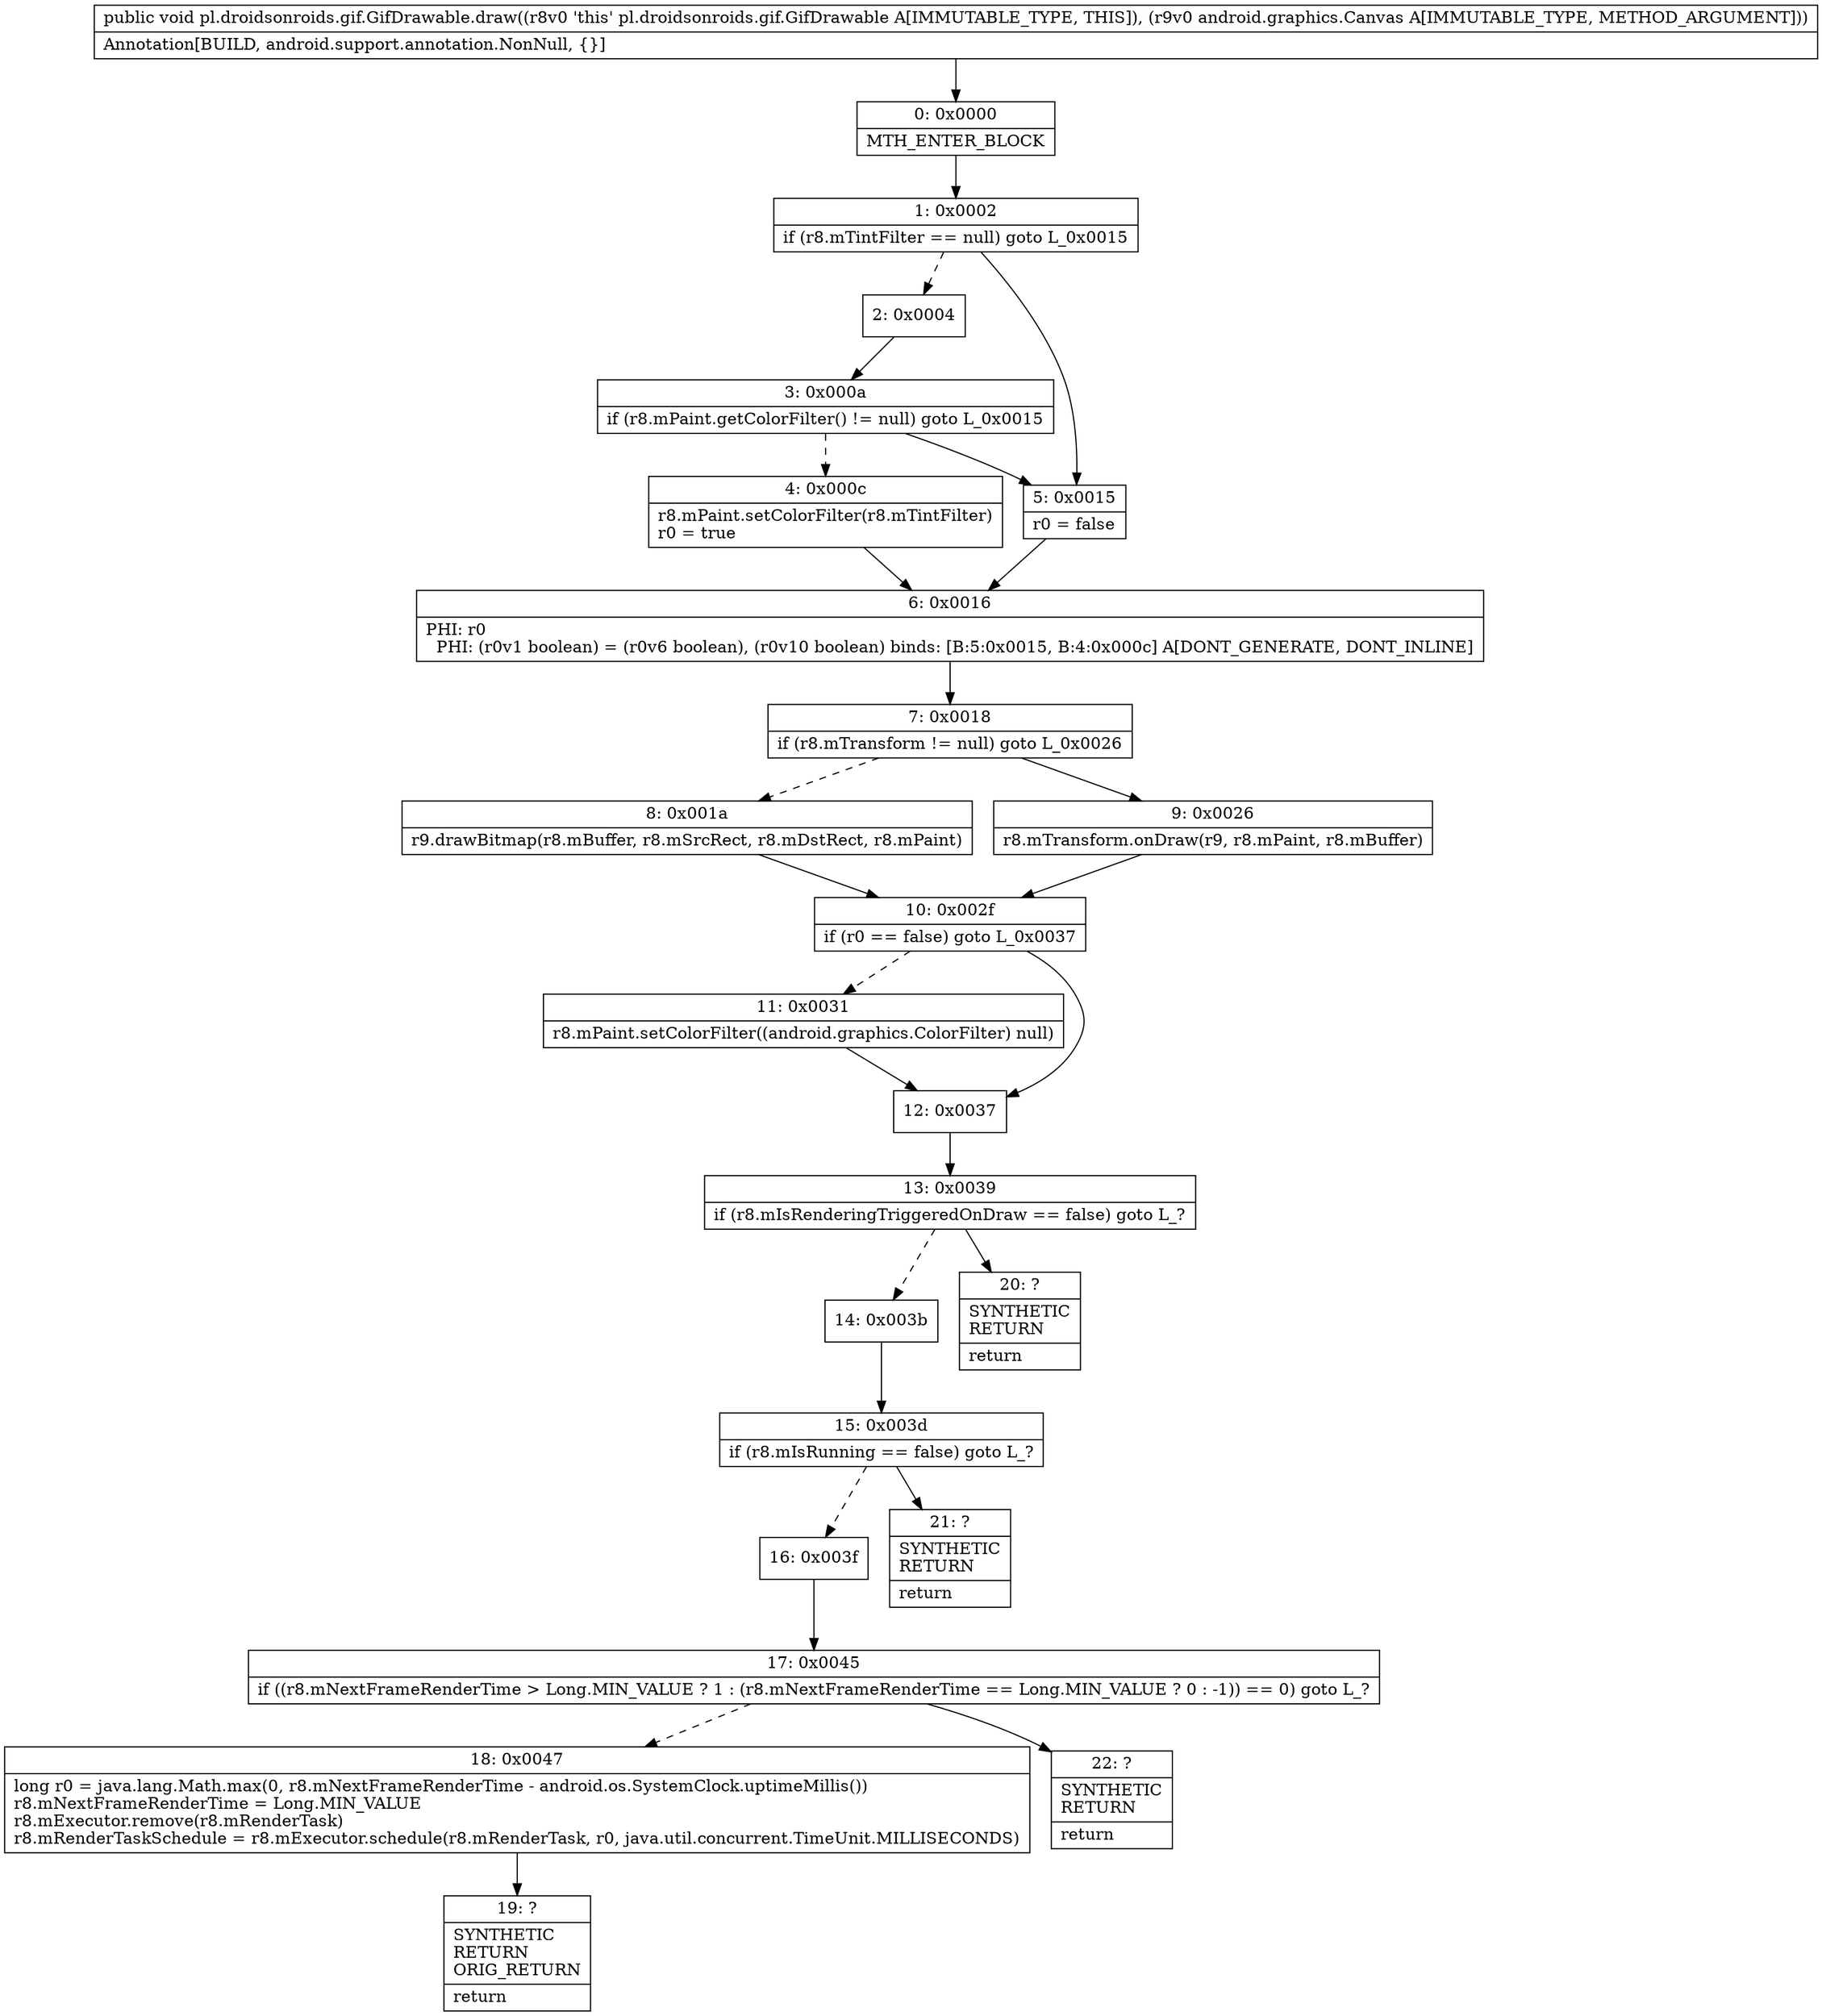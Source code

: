 digraph "CFG forpl.droidsonroids.gif.GifDrawable.draw(Landroid\/graphics\/Canvas;)V" {
Node_0 [shape=record,label="{0\:\ 0x0000|MTH_ENTER_BLOCK\l}"];
Node_1 [shape=record,label="{1\:\ 0x0002|if (r8.mTintFilter == null) goto L_0x0015\l}"];
Node_2 [shape=record,label="{2\:\ 0x0004}"];
Node_3 [shape=record,label="{3\:\ 0x000a|if (r8.mPaint.getColorFilter() != null) goto L_0x0015\l}"];
Node_4 [shape=record,label="{4\:\ 0x000c|r8.mPaint.setColorFilter(r8.mTintFilter)\lr0 = true\l}"];
Node_5 [shape=record,label="{5\:\ 0x0015|r0 = false\l}"];
Node_6 [shape=record,label="{6\:\ 0x0016|PHI: r0 \l  PHI: (r0v1 boolean) = (r0v6 boolean), (r0v10 boolean) binds: [B:5:0x0015, B:4:0x000c] A[DONT_GENERATE, DONT_INLINE]\l}"];
Node_7 [shape=record,label="{7\:\ 0x0018|if (r8.mTransform != null) goto L_0x0026\l}"];
Node_8 [shape=record,label="{8\:\ 0x001a|r9.drawBitmap(r8.mBuffer, r8.mSrcRect, r8.mDstRect, r8.mPaint)\l}"];
Node_9 [shape=record,label="{9\:\ 0x0026|r8.mTransform.onDraw(r9, r8.mPaint, r8.mBuffer)\l}"];
Node_10 [shape=record,label="{10\:\ 0x002f|if (r0 == false) goto L_0x0037\l}"];
Node_11 [shape=record,label="{11\:\ 0x0031|r8.mPaint.setColorFilter((android.graphics.ColorFilter) null)\l}"];
Node_12 [shape=record,label="{12\:\ 0x0037}"];
Node_13 [shape=record,label="{13\:\ 0x0039|if (r8.mIsRenderingTriggeredOnDraw == false) goto L_?\l}"];
Node_14 [shape=record,label="{14\:\ 0x003b}"];
Node_15 [shape=record,label="{15\:\ 0x003d|if (r8.mIsRunning == false) goto L_?\l}"];
Node_16 [shape=record,label="{16\:\ 0x003f}"];
Node_17 [shape=record,label="{17\:\ 0x0045|if ((r8.mNextFrameRenderTime \> Long.MIN_VALUE ? 1 : (r8.mNextFrameRenderTime == Long.MIN_VALUE ? 0 : \-1)) == 0) goto L_?\l}"];
Node_18 [shape=record,label="{18\:\ 0x0047|long r0 = java.lang.Math.max(0, r8.mNextFrameRenderTime \- android.os.SystemClock.uptimeMillis())\lr8.mNextFrameRenderTime = Long.MIN_VALUE\lr8.mExecutor.remove(r8.mRenderTask)\lr8.mRenderTaskSchedule = r8.mExecutor.schedule(r8.mRenderTask, r0, java.util.concurrent.TimeUnit.MILLISECONDS)\l}"];
Node_19 [shape=record,label="{19\:\ ?|SYNTHETIC\lRETURN\lORIG_RETURN\l|return\l}"];
Node_20 [shape=record,label="{20\:\ ?|SYNTHETIC\lRETURN\l|return\l}"];
Node_21 [shape=record,label="{21\:\ ?|SYNTHETIC\lRETURN\l|return\l}"];
Node_22 [shape=record,label="{22\:\ ?|SYNTHETIC\lRETURN\l|return\l}"];
MethodNode[shape=record,label="{public void pl.droidsonroids.gif.GifDrawable.draw((r8v0 'this' pl.droidsonroids.gif.GifDrawable A[IMMUTABLE_TYPE, THIS]), (r9v0 android.graphics.Canvas A[IMMUTABLE_TYPE, METHOD_ARGUMENT]))  | Annotation[BUILD, android.support.annotation.NonNull, \{\}]\l}"];
MethodNode -> Node_0;
Node_0 -> Node_1;
Node_1 -> Node_2[style=dashed];
Node_1 -> Node_5;
Node_2 -> Node_3;
Node_3 -> Node_4[style=dashed];
Node_3 -> Node_5;
Node_4 -> Node_6;
Node_5 -> Node_6;
Node_6 -> Node_7;
Node_7 -> Node_8[style=dashed];
Node_7 -> Node_9;
Node_8 -> Node_10;
Node_9 -> Node_10;
Node_10 -> Node_11[style=dashed];
Node_10 -> Node_12;
Node_11 -> Node_12;
Node_12 -> Node_13;
Node_13 -> Node_14[style=dashed];
Node_13 -> Node_20;
Node_14 -> Node_15;
Node_15 -> Node_16[style=dashed];
Node_15 -> Node_21;
Node_16 -> Node_17;
Node_17 -> Node_18[style=dashed];
Node_17 -> Node_22;
Node_18 -> Node_19;
}

